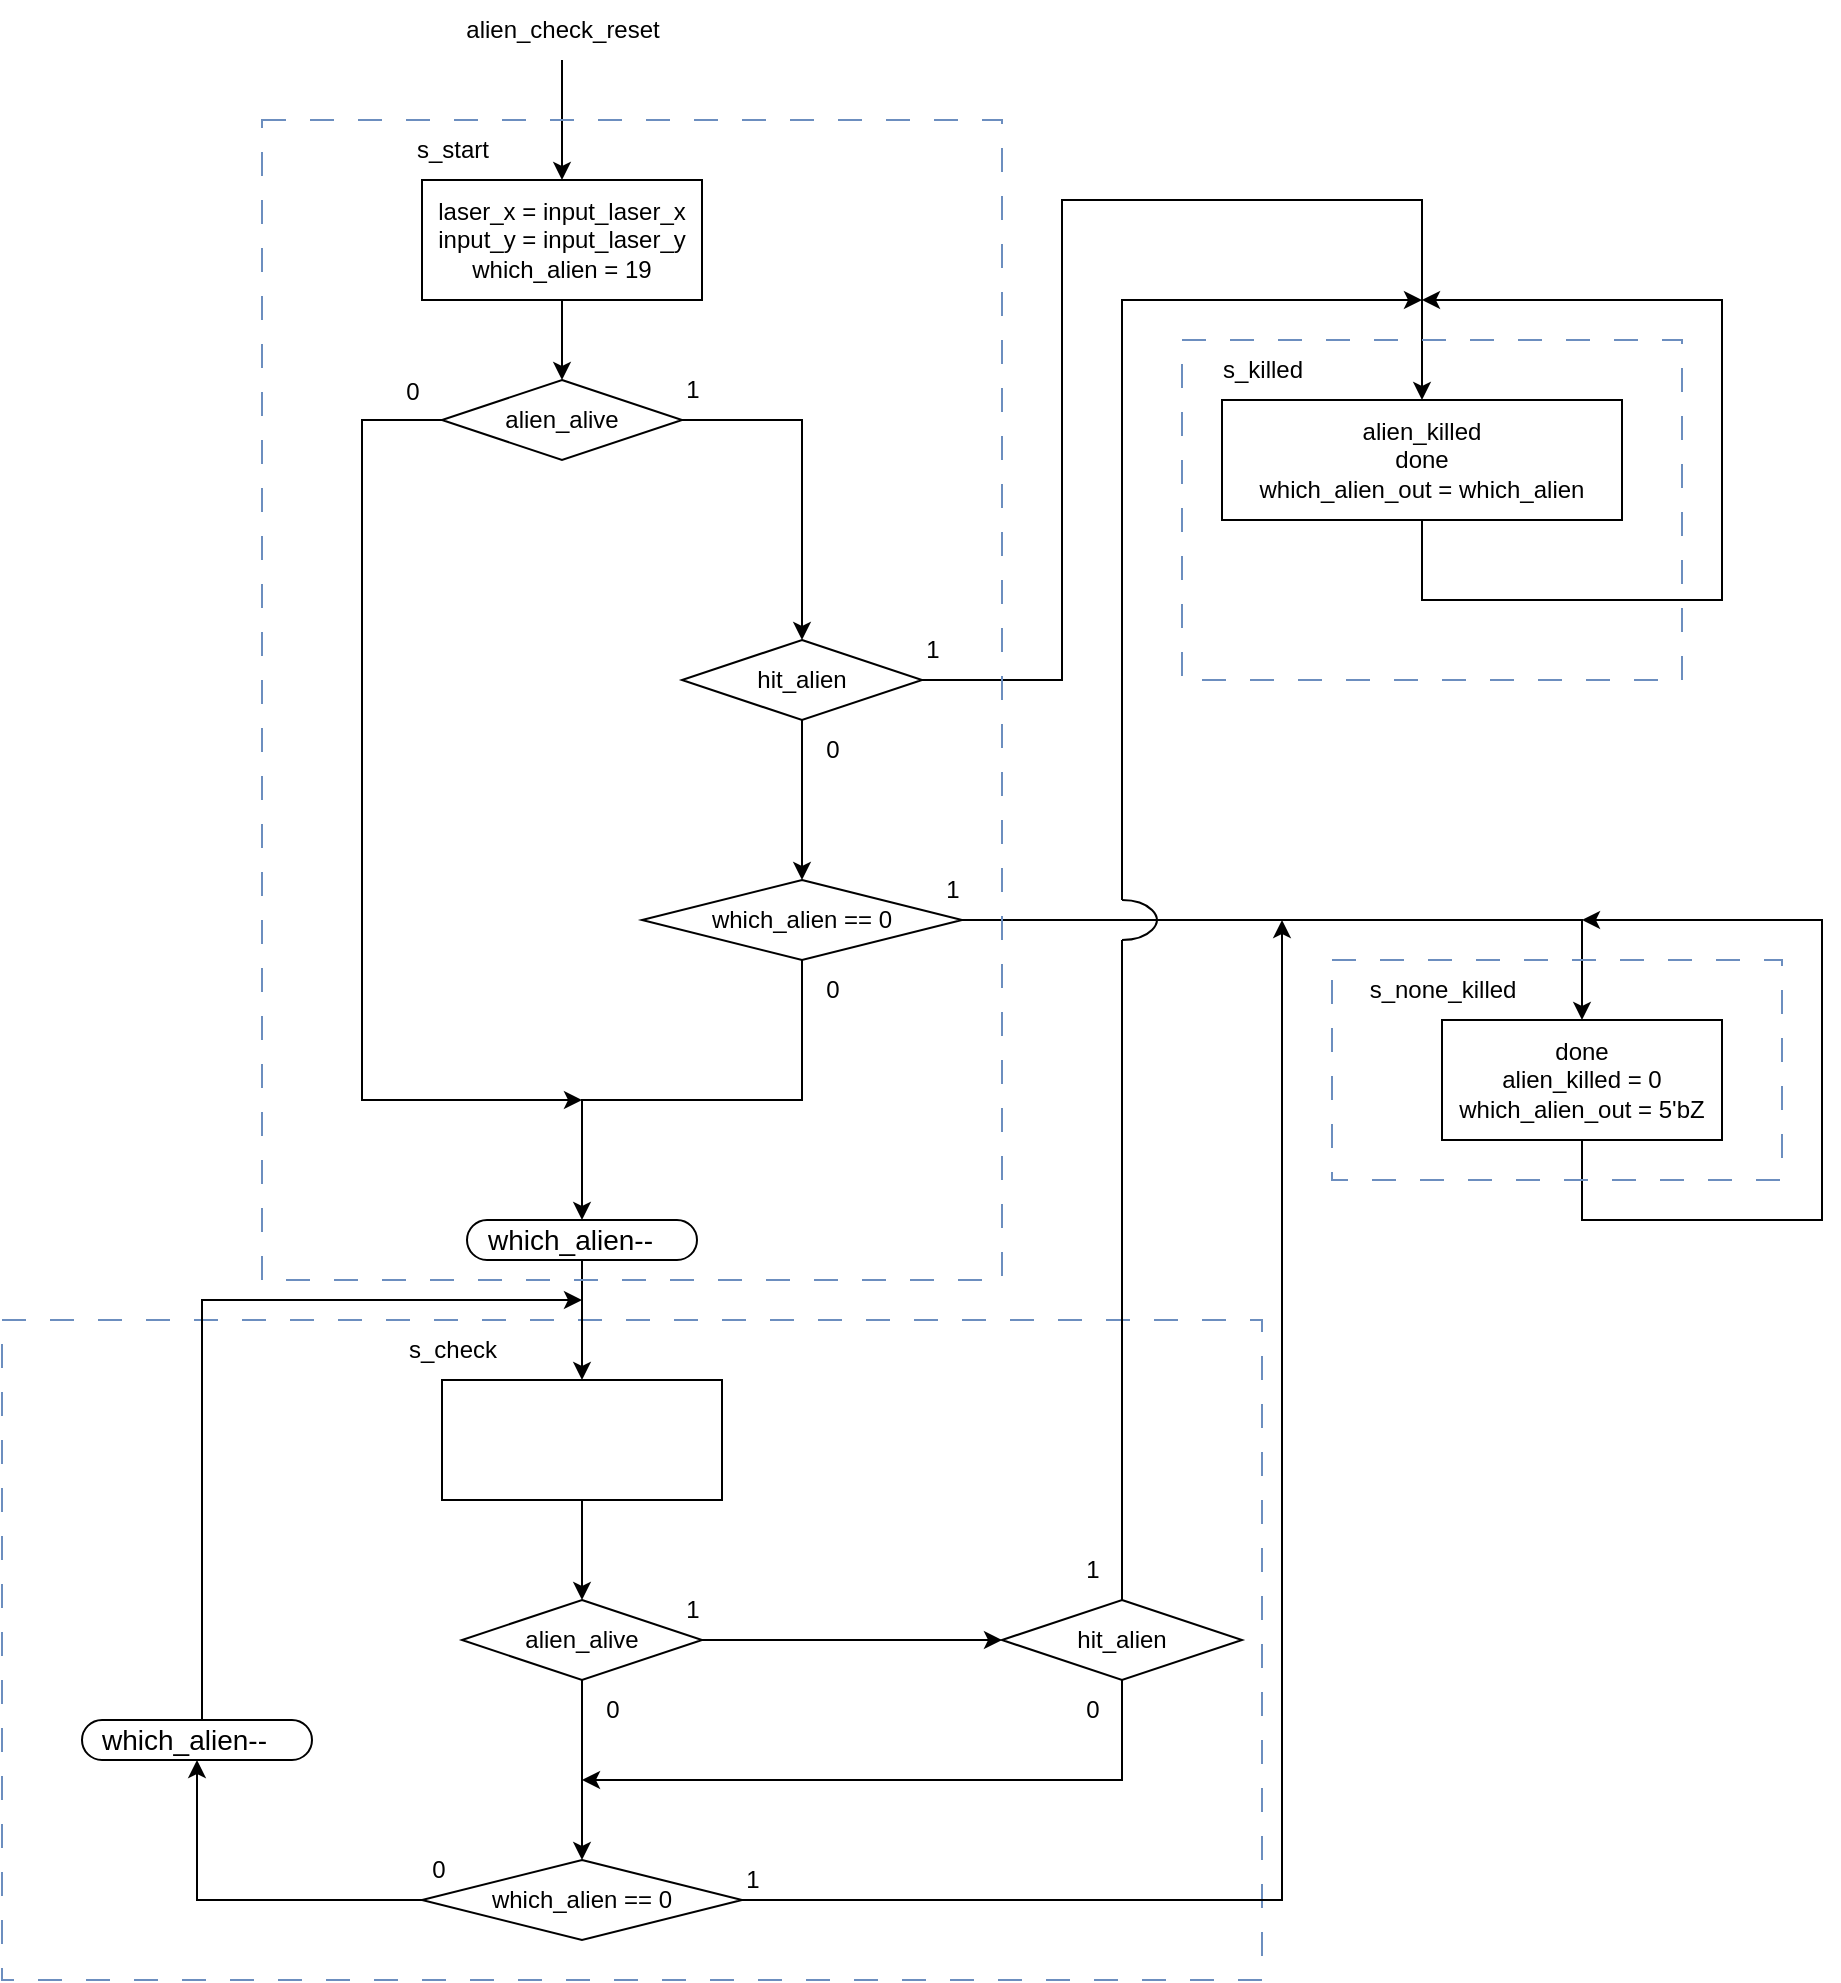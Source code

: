 <mxfile version="22.0.1" type="device">
  <diagram name="Page-1" id="rY78pbxjS33zWvEgH3hx">
    <mxGraphModel dx="2101" dy="1018" grid="1" gridSize="10" guides="1" tooltips="1" connect="1" arrows="1" fold="1" page="1" pageScale="1" pageWidth="1100" pageHeight="850" math="0" shadow="0">
      <root>
        <mxCell id="0" />
        <mxCell id="1" parent="0" />
        <mxCell id="hg0VnIa8RW2PHBciKI9P-234" value="" style="rounded=0;whiteSpace=wrap;html=1;fillColor=none;strokeColor=#6c8ebf;dashed=1;dashPattern=12 12;" parent="1" vertex="1">
          <mxGeometry x="-100" y="1010" width="630" height="330" as="geometry" />
        </mxCell>
        <mxCell id="hg0VnIa8RW2PHBciKI9P-77" style="edgeStyle=orthogonalEdgeStyle;rounded=0;orthogonalLoop=1;jettySize=auto;html=1;entryX=0.5;entryY=0;entryDx=0;entryDy=0;" parent="1" source="hg0VnIa8RW2PHBciKI9P-72" target="hg0VnIa8RW2PHBciKI9P-76" edge="1">
          <mxGeometry relative="1" as="geometry" />
        </mxCell>
        <mxCell id="hg0VnIa8RW2PHBciKI9P-72" value="laser_x = input_laser_x&lt;br&gt;input_y = input_laser_y&lt;br&gt;which_alien = 19" style="rounded=0;whiteSpace=wrap;html=1;" parent="1" vertex="1">
          <mxGeometry x="110" y="440" width="140" height="60" as="geometry" />
        </mxCell>
        <mxCell id="hg0VnIa8RW2PHBciKI9P-74" style="edgeStyle=orthogonalEdgeStyle;rounded=0;orthogonalLoop=1;jettySize=auto;html=1;entryX=0.5;entryY=0;entryDx=0;entryDy=0;" parent="1" source="hg0VnIa8RW2PHBciKI9P-73" target="hg0VnIa8RW2PHBciKI9P-72" edge="1">
          <mxGeometry relative="1" as="geometry" />
        </mxCell>
        <mxCell id="hg0VnIa8RW2PHBciKI9P-73" value="alien_check_reset" style="text;html=1;align=center;verticalAlign=middle;resizable=0;points=[];autosize=1;strokeColor=none;fillColor=none;" parent="1" vertex="1">
          <mxGeometry x="120" y="350" width="120" height="30" as="geometry" />
        </mxCell>
        <mxCell id="hg0VnIa8RW2PHBciKI9P-75" value="s_start" style="text;html=1;align=center;verticalAlign=middle;resizable=0;points=[];autosize=1;strokeColor=none;fillColor=none;" parent="1" vertex="1">
          <mxGeometry x="95" y="410" width="60" height="30" as="geometry" />
        </mxCell>
        <mxCell id="hg0VnIa8RW2PHBciKI9P-187" style="edgeStyle=orthogonalEdgeStyle;rounded=0;orthogonalLoop=1;jettySize=auto;html=1;entryX=0.5;entryY=0;entryDx=0;entryDy=0;" parent="1" source="hg0VnIa8RW2PHBciKI9P-76" target="hg0VnIa8RW2PHBciKI9P-186" edge="1">
          <mxGeometry relative="1" as="geometry">
            <Array as="points">
              <mxPoint x="300" y="560" />
            </Array>
          </mxGeometry>
        </mxCell>
        <mxCell id="hg0VnIa8RW2PHBciKI9P-205" style="edgeStyle=orthogonalEdgeStyle;rounded=0;orthogonalLoop=1;jettySize=auto;html=1;" parent="1" source="hg0VnIa8RW2PHBciKI9P-76" edge="1">
          <mxGeometry relative="1" as="geometry">
            <mxPoint x="190" y="900" as="targetPoint" />
            <Array as="points">
              <mxPoint x="80" y="560" />
              <mxPoint x="80" y="900" />
            </Array>
          </mxGeometry>
        </mxCell>
        <mxCell id="hg0VnIa8RW2PHBciKI9P-76" value="alien_alive" style="rhombus;whiteSpace=wrap;html=1;" parent="1" vertex="1">
          <mxGeometry x="120" y="540" width="120" height="40" as="geometry" />
        </mxCell>
        <mxCell id="hg0VnIa8RW2PHBciKI9P-100" value="1" style="text;html=1;align=center;verticalAlign=middle;resizable=0;points=[];autosize=1;strokeColor=none;fillColor=none;" parent="1" vertex="1">
          <mxGeometry x="230" y="530" width="30" height="30" as="geometry" />
        </mxCell>
        <mxCell id="hg0VnIa8RW2PHBciKI9P-185" value="0" style="text;html=1;align=center;verticalAlign=middle;resizable=0;points=[];autosize=1;strokeColor=none;fillColor=none;" parent="1" vertex="1">
          <mxGeometry x="90" y="530.5" width="30" height="30" as="geometry" />
        </mxCell>
        <mxCell id="hg0VnIa8RW2PHBciKI9P-191" style="edgeStyle=orthogonalEdgeStyle;rounded=0;orthogonalLoop=1;jettySize=auto;html=1;entryX=0.5;entryY=0;entryDx=0;entryDy=0;" parent="1" source="hg0VnIa8RW2PHBciKI9P-186" target="hg0VnIa8RW2PHBciKI9P-188" edge="1">
          <mxGeometry relative="1" as="geometry">
            <mxPoint x="550" y="450" as="targetPoint" />
            <Array as="points">
              <mxPoint x="430" y="690" />
              <mxPoint x="430" y="450" />
              <mxPoint x="610" y="450" />
            </Array>
          </mxGeometry>
        </mxCell>
        <mxCell id="hg0VnIa8RW2PHBciKI9P-195" style="edgeStyle=orthogonalEdgeStyle;rounded=0;orthogonalLoop=1;jettySize=auto;html=1;entryX=0.5;entryY=0;entryDx=0;entryDy=0;" parent="1" source="hg0VnIa8RW2PHBciKI9P-186" target="hg0VnIa8RW2PHBciKI9P-193" edge="1">
          <mxGeometry relative="1" as="geometry" />
        </mxCell>
        <mxCell id="hg0VnIa8RW2PHBciKI9P-186" value="hit_alien" style="rhombus;whiteSpace=wrap;html=1;" parent="1" vertex="1">
          <mxGeometry x="240" y="670" width="120" height="40" as="geometry" />
        </mxCell>
        <mxCell id="hg0VnIa8RW2PHBciKI9P-192" style="edgeStyle=orthogonalEdgeStyle;rounded=0;orthogonalLoop=1;jettySize=auto;html=1;" parent="1" source="hg0VnIa8RW2PHBciKI9P-188" edge="1">
          <mxGeometry relative="1" as="geometry">
            <mxPoint x="610" y="500" as="targetPoint" />
            <Array as="points">
              <mxPoint x="610" y="650" />
              <mxPoint x="760" y="650" />
              <mxPoint x="760" y="500" />
            </Array>
          </mxGeometry>
        </mxCell>
        <mxCell id="hg0VnIa8RW2PHBciKI9P-188" value="alien_killed&lt;br&gt;done&lt;br&gt;which_alien_out = which_alien" style="rounded=0;whiteSpace=wrap;html=1;" parent="1" vertex="1">
          <mxGeometry x="510" y="550" width="200" height="60" as="geometry" />
        </mxCell>
        <mxCell id="hg0VnIa8RW2PHBciKI9P-189" value="s_killed" style="text;html=1;align=center;verticalAlign=middle;resizable=0;points=[];autosize=1;strokeColor=none;fillColor=none;" parent="1" vertex="1">
          <mxGeometry x="500" y="520" width="60" height="30" as="geometry" />
        </mxCell>
        <mxCell id="hg0VnIa8RW2PHBciKI9P-198" style="edgeStyle=orthogonalEdgeStyle;rounded=0;orthogonalLoop=1;jettySize=auto;html=1;entryX=0.5;entryY=0;entryDx=0;entryDy=0;" parent="1" source="hg0VnIa8RW2PHBciKI9P-193" target="hg0VnIa8RW2PHBciKI9P-197" edge="1">
          <mxGeometry relative="1" as="geometry" />
        </mxCell>
        <mxCell id="hg0VnIa8RW2PHBciKI9P-200" style="edgeStyle=orthogonalEdgeStyle;rounded=0;orthogonalLoop=1;jettySize=auto;html=1;entryX=0.5;entryY=0;entryDx=0;entryDy=0;" parent="1" source="hg0VnIa8RW2PHBciKI9P-193" target="hg0VnIa8RW2PHBciKI9P-199" edge="1">
          <mxGeometry relative="1" as="geometry">
            <Array as="points">
              <mxPoint x="300" y="900" />
              <mxPoint x="190" y="900" />
            </Array>
          </mxGeometry>
        </mxCell>
        <mxCell id="hg0VnIa8RW2PHBciKI9P-193" value="which_alien == 0" style="rhombus;whiteSpace=wrap;html=1;" parent="1" vertex="1">
          <mxGeometry x="220" y="790" width="160" height="40" as="geometry" />
        </mxCell>
        <mxCell id="hg0VnIa8RW2PHBciKI9P-194" value="1" style="text;html=1;align=center;verticalAlign=middle;resizable=0;points=[];autosize=1;strokeColor=none;fillColor=none;" parent="1" vertex="1">
          <mxGeometry x="350" y="660" width="30" height="30" as="geometry" />
        </mxCell>
        <mxCell id="hg0VnIa8RW2PHBciKI9P-196" value="0" style="text;html=1;align=center;verticalAlign=middle;resizable=0;points=[];autosize=1;strokeColor=none;fillColor=none;" parent="1" vertex="1">
          <mxGeometry x="300" y="710" width="30" height="30" as="geometry" />
        </mxCell>
        <mxCell id="hg0VnIa8RW2PHBciKI9P-233" style="edgeStyle=orthogonalEdgeStyle;rounded=0;orthogonalLoop=1;jettySize=auto;html=1;" parent="1" source="hg0VnIa8RW2PHBciKI9P-197" edge="1">
          <mxGeometry relative="1" as="geometry">
            <mxPoint x="690" y="810" as="targetPoint" />
            <Array as="points">
              <mxPoint x="690" y="960" />
              <mxPoint x="810" y="960" />
            </Array>
          </mxGeometry>
        </mxCell>
        <mxCell id="hg0VnIa8RW2PHBciKI9P-197" value="done&lt;br&gt;alien_killed = 0&lt;br&gt;which_alien_out = 5&#39;bZ" style="rounded=0;whiteSpace=wrap;html=1;" parent="1" vertex="1">
          <mxGeometry x="620" y="860" width="140" height="60" as="geometry" />
        </mxCell>
        <mxCell id="hg0VnIa8RW2PHBciKI9P-199" value="&lt;span style=&quot;font-weight: normal;&quot;&gt;which_alien--&lt;/span&gt;" style="rounded=1;whiteSpace=wrap;html=1;arcSize=50;strokeWidth=1;fillColor=none;whiteSpace=wrap;align=left;verticalAlign=middle;spacingLeft=0;fontStyle=1;fontSize=14;spacing=10;" parent="1" vertex="1">
          <mxGeometry x="132.5" y="960" width="115" height="20" as="geometry" />
        </mxCell>
        <mxCell id="hg0VnIa8RW2PHBciKI9P-201" value="1" style="text;html=1;align=center;verticalAlign=middle;resizable=0;points=[];autosize=1;strokeColor=none;fillColor=none;" parent="1" vertex="1">
          <mxGeometry x="360" y="780" width="30" height="30" as="geometry" />
        </mxCell>
        <mxCell id="hg0VnIa8RW2PHBciKI9P-202" value="0" style="text;html=1;align=center;verticalAlign=middle;resizable=0;points=[];autosize=1;strokeColor=none;fillColor=none;" parent="1" vertex="1">
          <mxGeometry x="300" y="830" width="30" height="30" as="geometry" />
        </mxCell>
        <mxCell id="hg0VnIa8RW2PHBciKI9P-210" style="edgeStyle=orthogonalEdgeStyle;rounded=0;orthogonalLoop=1;jettySize=auto;html=1;entryX=0.5;entryY=0;entryDx=0;entryDy=0;" parent="1" source="hg0VnIa8RW2PHBciKI9P-203" target="hg0VnIa8RW2PHBciKI9P-208" edge="1">
          <mxGeometry relative="1" as="geometry" />
        </mxCell>
        <mxCell id="hg0VnIa8RW2PHBciKI9P-203" value="" style="rounded=0;whiteSpace=wrap;html=1;" parent="1" vertex="1">
          <mxGeometry x="120" y="1040" width="140" height="60" as="geometry" />
        </mxCell>
        <mxCell id="hg0VnIa8RW2PHBciKI9P-204" style="edgeStyle=orthogonalEdgeStyle;rounded=0;orthogonalLoop=1;jettySize=auto;html=1;" parent="1" source="hg0VnIa8RW2PHBciKI9P-199" edge="1">
          <mxGeometry relative="1" as="geometry">
            <mxPoint x="190" y="1040" as="targetPoint" />
          </mxGeometry>
        </mxCell>
        <mxCell id="hg0VnIa8RW2PHBciKI9P-206" value="s_none_killed" style="text;html=1;align=center;verticalAlign=middle;resizable=0;points=[];autosize=1;strokeColor=none;fillColor=none;" parent="1" vertex="1">
          <mxGeometry x="570" y="830" width="100" height="30" as="geometry" />
        </mxCell>
        <mxCell id="hg0VnIa8RW2PHBciKI9P-207" value="s_check" style="text;html=1;align=center;verticalAlign=middle;resizable=0;points=[];autosize=1;strokeColor=none;fillColor=none;" parent="1" vertex="1">
          <mxGeometry x="90" y="1010" width="70" height="30" as="geometry" />
        </mxCell>
        <mxCell id="hg0VnIa8RW2PHBciKI9P-211" style="edgeStyle=orthogonalEdgeStyle;rounded=0;orthogonalLoop=1;jettySize=auto;html=1;entryX=0.5;entryY=0;entryDx=0;entryDy=0;" parent="1" source="hg0VnIa8RW2PHBciKI9P-208" target="hg0VnIa8RW2PHBciKI9P-209" edge="1">
          <mxGeometry relative="1" as="geometry" />
        </mxCell>
        <mxCell id="hg0VnIa8RW2PHBciKI9P-214" style="edgeStyle=orthogonalEdgeStyle;rounded=0;orthogonalLoop=1;jettySize=auto;html=1;entryX=0;entryY=0.5;entryDx=0;entryDy=0;" parent="1" source="hg0VnIa8RW2PHBciKI9P-208" target="hg0VnIa8RW2PHBciKI9P-213" edge="1">
          <mxGeometry relative="1" as="geometry" />
        </mxCell>
        <mxCell id="hg0VnIa8RW2PHBciKI9P-208" value="alien_alive" style="rhombus;whiteSpace=wrap;html=1;" parent="1" vertex="1">
          <mxGeometry x="130" y="1150" width="120" height="40" as="geometry" />
        </mxCell>
        <mxCell id="hg0VnIa8RW2PHBciKI9P-221" style="edgeStyle=orthogonalEdgeStyle;rounded=0;orthogonalLoop=1;jettySize=auto;html=1;entryX=0.5;entryY=1;entryDx=0;entryDy=0;" parent="1" source="hg0VnIa8RW2PHBciKI9P-209" target="hg0VnIa8RW2PHBciKI9P-220" edge="1">
          <mxGeometry relative="1" as="geometry" />
        </mxCell>
        <mxCell id="hg0VnIa8RW2PHBciKI9P-224" style="edgeStyle=orthogonalEdgeStyle;rounded=0;orthogonalLoop=1;jettySize=auto;html=1;" parent="1" source="hg0VnIa8RW2PHBciKI9P-209" edge="1">
          <mxGeometry relative="1" as="geometry">
            <mxPoint x="540" y="810" as="targetPoint" />
            <Array as="points">
              <mxPoint x="540" y="1300" />
              <mxPoint x="540" y="820" />
            </Array>
          </mxGeometry>
        </mxCell>
        <mxCell id="hg0VnIa8RW2PHBciKI9P-209" value="which_alien == 0" style="rhombus;whiteSpace=wrap;html=1;" parent="1" vertex="1">
          <mxGeometry x="110" y="1280" width="160" height="40" as="geometry" />
        </mxCell>
        <mxCell id="hg0VnIa8RW2PHBciKI9P-219" style="edgeStyle=orthogonalEdgeStyle;rounded=0;orthogonalLoop=1;jettySize=auto;html=1;" parent="1" source="hg0VnIa8RW2PHBciKI9P-213" edge="1">
          <mxGeometry relative="1" as="geometry">
            <mxPoint x="190" y="1240" as="targetPoint" />
            <Array as="points">
              <mxPoint x="460" y="1240" />
            </Array>
          </mxGeometry>
        </mxCell>
        <mxCell id="hg0VnIa8RW2PHBciKI9P-226" style="edgeStyle=orthogonalEdgeStyle;rounded=0;orthogonalLoop=1;jettySize=auto;html=1;endArrow=none;endFill=0;" parent="1" source="hg0VnIa8RW2PHBciKI9P-213" edge="1">
          <mxGeometry relative="1" as="geometry">
            <mxPoint x="460" y="820" as="targetPoint" />
          </mxGeometry>
        </mxCell>
        <mxCell id="hg0VnIa8RW2PHBciKI9P-213" value="hit_alien" style="rhombus;whiteSpace=wrap;html=1;" parent="1" vertex="1">
          <mxGeometry x="400" y="1150" width="120" height="40" as="geometry" />
        </mxCell>
        <mxCell id="hg0VnIa8RW2PHBciKI9P-216" value="0" style="text;html=1;align=center;verticalAlign=middle;resizable=0;points=[];autosize=1;strokeColor=none;fillColor=none;" parent="1" vertex="1">
          <mxGeometry x="430" y="1190" width="30" height="30" as="geometry" />
        </mxCell>
        <mxCell id="hg0VnIa8RW2PHBciKI9P-217" value="1" style="text;html=1;align=center;verticalAlign=middle;resizable=0;points=[];autosize=1;strokeColor=none;fillColor=none;" parent="1" vertex="1">
          <mxGeometry x="230" y="1140" width="30" height="30" as="geometry" />
        </mxCell>
        <mxCell id="hg0VnIa8RW2PHBciKI9P-218" value="0" style="text;html=1;align=center;verticalAlign=middle;resizable=0;points=[];autosize=1;strokeColor=none;fillColor=none;" parent="1" vertex="1">
          <mxGeometry x="190" y="1190" width="30" height="30" as="geometry" />
        </mxCell>
        <mxCell id="hg0VnIa8RW2PHBciKI9P-222" style="edgeStyle=orthogonalEdgeStyle;rounded=0;orthogonalLoop=1;jettySize=auto;html=1;" parent="1" source="hg0VnIa8RW2PHBciKI9P-220" edge="1">
          <mxGeometry relative="1" as="geometry">
            <mxPoint x="190" y="1000" as="targetPoint" />
            <Array as="points">
              <mxPoint y="1000" />
            </Array>
          </mxGeometry>
        </mxCell>
        <mxCell id="hg0VnIa8RW2PHBciKI9P-220" value="&lt;span style=&quot;font-weight: normal;&quot;&gt;which_alien--&lt;/span&gt;" style="rounded=1;whiteSpace=wrap;html=1;arcSize=50;strokeWidth=1;fillColor=none;whiteSpace=wrap;align=left;verticalAlign=middle;spacingLeft=0;fontStyle=1;fontSize=14;spacing=10;" parent="1" vertex="1">
          <mxGeometry x="-60" y="1210" width="115" height="20" as="geometry" />
        </mxCell>
        <mxCell id="hg0VnIa8RW2PHBciKI9P-223" value="0" style="text;html=1;align=center;verticalAlign=middle;resizable=0;points=[];autosize=1;strokeColor=none;fillColor=none;" parent="1" vertex="1">
          <mxGeometry x="102.5" y="1270" width="30" height="30" as="geometry" />
        </mxCell>
        <mxCell id="hg0VnIa8RW2PHBciKI9P-225" value="" style="curved=1;endArrow=none;html=1;rounded=0;endFill=0;" parent="1" edge="1">
          <mxGeometry width="50" height="50" relative="1" as="geometry">
            <mxPoint x="460" y="820" as="sourcePoint" />
            <mxPoint x="460" y="800" as="targetPoint" />
            <Array as="points">
              <mxPoint x="470" y="820" />
              <mxPoint x="480" y="810" />
              <mxPoint x="470" y="800" />
            </Array>
          </mxGeometry>
        </mxCell>
        <mxCell id="hg0VnIa8RW2PHBciKI9P-232" value="" style="edgeStyle=orthogonalEdgeStyle;orthogonalLoop=1;jettySize=auto;html=1;rounded=0;" parent="1" edge="1">
          <mxGeometry width="80" relative="1" as="geometry">
            <mxPoint x="460" y="800" as="sourcePoint" />
            <mxPoint x="610" y="500" as="targetPoint" />
            <Array as="points">
              <mxPoint x="460" y="500" />
            </Array>
          </mxGeometry>
        </mxCell>
        <mxCell id="hg0VnIa8RW2PHBciKI9P-235" value="" style="rounded=0;whiteSpace=wrap;html=1;fillColor=none;strokeColor=#6c8ebf;dashed=1;dashPattern=12 12;" parent="1" vertex="1">
          <mxGeometry x="30" y="410" width="370" height="580" as="geometry" />
        </mxCell>
        <mxCell id="hg0VnIa8RW2PHBciKI9P-236" value="" style="rounded=0;whiteSpace=wrap;html=1;fillColor=none;strokeColor=#6c8ebf;dashed=1;dashPattern=12 12;" parent="1" vertex="1">
          <mxGeometry x="490" y="520" width="250" height="170" as="geometry" />
        </mxCell>
        <mxCell id="hg0VnIa8RW2PHBciKI9P-237" value="" style="rounded=0;whiteSpace=wrap;html=1;fillColor=none;strokeColor=#6c8ebf;dashed=1;dashPattern=12 12;" parent="1" vertex="1">
          <mxGeometry x="565" y="830" width="225" height="110" as="geometry" />
        </mxCell>
        <mxCell id="hg0VnIa8RW2PHBciKI9P-238" value="1" style="text;html=1;align=center;verticalAlign=middle;resizable=0;points=[];autosize=1;strokeColor=none;fillColor=none;" parent="1" vertex="1">
          <mxGeometry x="430" y="1120" width="30" height="30" as="geometry" />
        </mxCell>
        <mxCell id="hg0VnIa8RW2PHBciKI9P-239" value="1" style="text;html=1;align=center;verticalAlign=middle;resizable=0;points=[];autosize=1;strokeColor=none;fillColor=none;" parent="1" vertex="1">
          <mxGeometry x="260" y="1275" width="30" height="30" as="geometry" />
        </mxCell>
      </root>
    </mxGraphModel>
  </diagram>
</mxfile>
